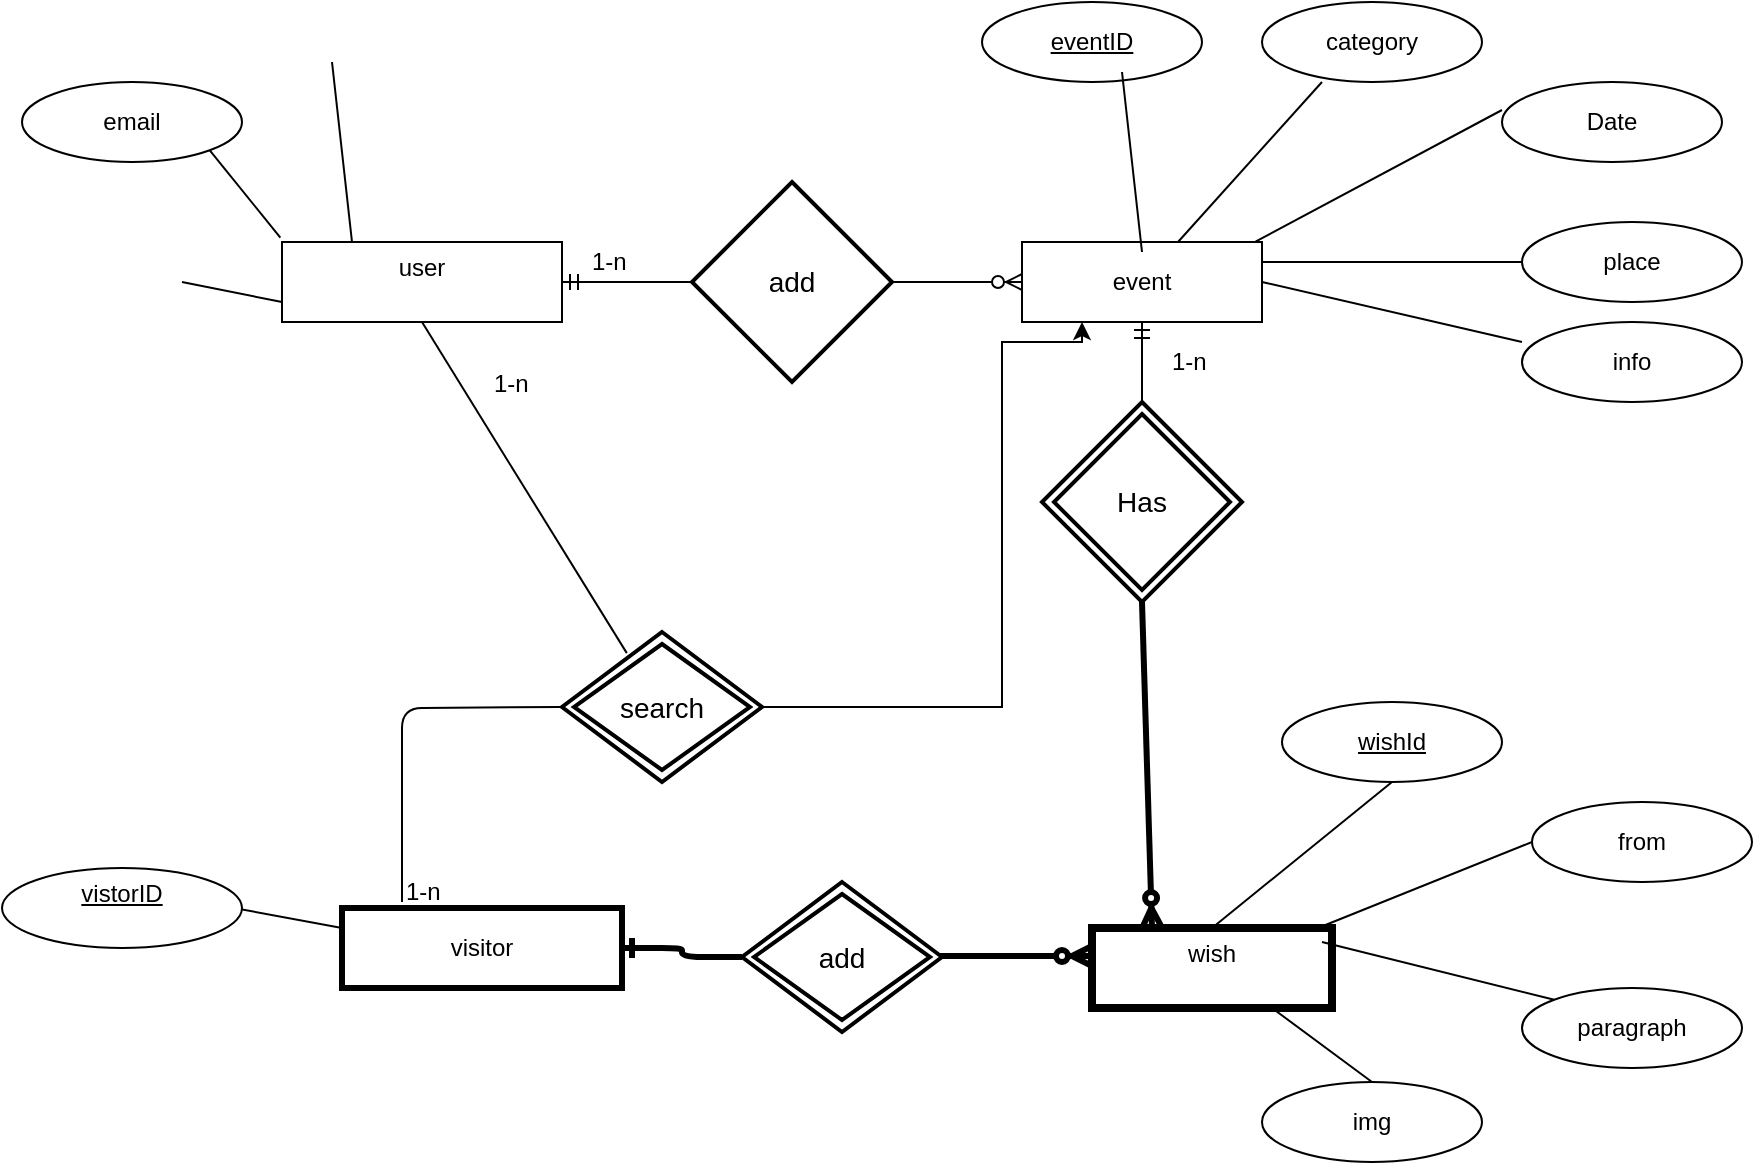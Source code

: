 <mxfile version="10.6.3" type="device"><diagram id="A3KS8QQp7MhJx4N8qaMo" name="Page-1"><mxGraphModel dx="1250" dy="533" grid="1" gridSize="10" guides="1" tooltips="1" connect="1" arrows="1" fold="1" page="1" pageScale="1" pageWidth="827" pageHeight="1169" math="0" shadow="0"><root><mxCell id="0"/><mxCell id="1" parent="0"/><mxCell id="5JK64VU5iGGxQ5Rj9Ytm-1" value="event&lt;br&gt;" style="rounded=0;whiteSpace=wrap;html=1;" parent="1" vertex="1"><mxGeometry x="550" y="240" width="120" height="40" as="geometry"/></mxCell><mxCell id="5JK64VU5iGGxQ5Rj9Ytm-2" value="" style="endArrow=none;html=1;entryX=1;entryY=1;entryDx=0;entryDy=0;exitX=0;exitY=0.25;exitDx=0;exitDy=0;" parent="1" source="5JK64VU5iGGxQ5Rj9Ytm-23" edge="1"><mxGeometry width="50" height="50" relative="1" as="geometry"><mxPoint x="254" y="579.417" as="sourcePoint"/><mxPoint x="156" y="573" as="targetPoint"/></mxGeometry></mxCell><mxCell id="5JK64VU5iGGxQ5Rj9Ytm-3" value="user&lt;br&gt;&lt;br&gt;" style="rounded=0;whiteSpace=wrap;html=1;" parent="1" vertex="1"><mxGeometry x="180" y="240" width="140" height="40" as="geometry"/></mxCell><mxCell id="5JK64VU5iGGxQ5Rj9Ytm-4" value="email" style="ellipse;whiteSpace=wrap;html=1;" parent="1" vertex="1"><mxGeometry x="50" y="160" width="110" height="40" as="geometry"/></mxCell><mxCell id="5JK64VU5iGGxQ5Rj9Ytm-5" value="" style="endArrow=none;html=1;exitX=-0.006;exitY=-0.055;exitDx=0;exitDy=0;exitPerimeter=0;entryX=1;entryY=1;entryDx=0;entryDy=0;" parent="1" source="5JK64VU5iGGxQ5Rj9Ytm-3" target="5JK64VU5iGGxQ5Rj9Ytm-4" edge="1"><mxGeometry width="50" height="50" relative="1" as="geometry"><mxPoint x="70" y="260" as="sourcePoint"/><mxPoint x="120" y="210" as="targetPoint"/></mxGeometry></mxCell><mxCell id="5JK64VU5iGGxQ5Rj9Ytm-6" style="edgeStyle=none;rounded=0;orthogonalLoop=1;jettySize=auto;html=1;entryX=0;entryY=0.5;entryDx=0;entryDy=0;" parent="1" source="5JK64VU5iGGxQ5Rj9Ytm-1" target="5JK64VU5iGGxQ5Rj9Ytm-1" edge="1"><mxGeometry relative="1" as="geometry"/></mxCell><mxCell id="5JK64VU5iGGxQ5Rj9Ytm-7" value="" style="edgeStyle=entityRelationEdgeStyle;fontSize=12;html=1;endArrow=ERzeroToMany;endFill=1;entryX=0;entryY=0.5;entryDx=0;entryDy=0;exitX=1;exitY=0.5;exitDx=0;exitDy=0;" parent="1" target="5JK64VU5iGGxQ5Rj9Ytm-1" edge="1"><mxGeometry width="100" height="100" relative="1" as="geometry"><mxPoint x="473" y="260" as="sourcePoint"/><mxPoint x="550" y="220" as="targetPoint"/></mxGeometry></mxCell><mxCell id="5JK64VU5iGGxQ5Rj9Ytm-8" value="" style="endArrow=none;html=1;exitX=0;exitY=0.75;exitDx=0;exitDy=0;entryX=1;entryY=0.5;entryDx=0;entryDy=0;" parent="1" source="5JK64VU5iGGxQ5Rj9Ytm-3" edge="1"><mxGeometry width="50" height="50" relative="1" as="geometry"><mxPoint x="189" y="248" as="sourcePoint"/><mxPoint x="130" y="260" as="targetPoint"/></mxGeometry></mxCell><mxCell id="5JK64VU5iGGxQ5Rj9Ytm-9" value="" style="endArrow=none;html=1;exitX=0.25;exitY=0;exitDx=0;exitDy=0;entryX=0.5;entryY=1;entryDx=0;entryDy=0;" parent="1" source="5JK64VU5iGGxQ5Rj9Ytm-3" edge="1"><mxGeometry width="50" height="50" relative="1" as="geometry"><mxPoint x="199" y="258" as="sourcePoint"/><mxPoint x="205" y="150" as="targetPoint"/></mxGeometry></mxCell><mxCell id="5JK64VU5iGGxQ5Rj9Ytm-10" value="category" style="ellipse;whiteSpace=wrap;html=1;" parent="1" vertex="1"><mxGeometry x="670" y="120" width="110" height="40" as="geometry"/></mxCell><mxCell id="5JK64VU5iGGxQ5Rj9Ytm-11" value="&lt;u&gt;eventID&lt;/u&gt;" style="ellipse;whiteSpace=wrap;html=1;" parent="1" vertex="1"><mxGeometry x="530" y="120" width="110" height="40" as="geometry"/></mxCell><mxCell id="5JK64VU5iGGxQ5Rj9Ytm-12" value="Date" style="ellipse;whiteSpace=wrap;html=1;" parent="1" vertex="1"><mxGeometry x="790" y="160" width="110" height="40" as="geometry"/></mxCell><mxCell id="5JK64VU5iGGxQ5Rj9Ytm-13" value="place" style="ellipse;whiteSpace=wrap;html=1;" parent="1" vertex="1"><mxGeometry x="800" y="230" width="110" height="40" as="geometry"/></mxCell><mxCell id="5JK64VU5iGGxQ5Rj9Ytm-14" value="info" style="ellipse;whiteSpace=wrap;html=1;" parent="1" vertex="1"><mxGeometry x="800" y="280" width="110" height="40" as="geometry"/></mxCell><mxCell id="5JK64VU5iGGxQ5Rj9Ytm-15" value="" style="endArrow=none;html=1;exitX=0.25;exitY=0;exitDx=0;exitDy=0;entryX=0.5;entryY=1;entryDx=0;entryDy=0;" parent="1" edge="1"><mxGeometry width="50" height="50" relative="1" as="geometry"><mxPoint x="610" y="245" as="sourcePoint"/><mxPoint x="600" y="155" as="targetPoint"/></mxGeometry></mxCell><mxCell id="5JK64VU5iGGxQ5Rj9Ytm-16" value="" style="endArrow=none;html=1;entryX=0.5;entryY=1;entryDx=0;entryDy=0;" parent="1" source="5JK64VU5iGGxQ5Rj9Ytm-1" edge="1"><mxGeometry width="50" height="50" relative="1" as="geometry"><mxPoint x="710" y="250" as="sourcePoint"/><mxPoint x="700" y="160" as="targetPoint"/></mxGeometry></mxCell><mxCell id="5JK64VU5iGGxQ5Rj9Ytm-17" value="" style="endArrow=none;html=1;exitX=0.973;exitY=-0.005;exitDx=0;exitDy=0;entryX=0.5;entryY=1;entryDx=0;entryDy=0;exitPerimeter=0;" parent="1" source="5JK64VU5iGGxQ5Rj9Ytm-1" edge="1"><mxGeometry width="50" height="50" relative="1" as="geometry"><mxPoint x="800" y="264" as="sourcePoint"/><mxPoint x="790" y="174" as="targetPoint"/></mxGeometry></mxCell><mxCell id="5JK64VU5iGGxQ5Rj9Ytm-18" value="" style="endArrow=none;html=1;exitX=1;exitY=0.5;exitDx=0;exitDy=0;entryX=0;entryY=0.25;entryDx=0;entryDy=0;entryPerimeter=0;" parent="1" source="5JK64VU5iGGxQ5Rj9Ytm-1" target="5JK64VU5iGGxQ5Rj9Ytm-14" edge="1"><mxGeometry width="50" height="50" relative="1" as="geometry"><mxPoint x="810" y="330" as="sourcePoint"/><mxPoint x="800" y="240" as="targetPoint"/></mxGeometry></mxCell><mxCell id="5JK64VU5iGGxQ5Rj9Ytm-19" value="" style="endArrow=none;html=1;exitX=1;exitY=0.25;exitDx=0;exitDy=0;entryX=0;entryY=0.5;entryDx=0;entryDy=0;" parent="1" source="5JK64VU5iGGxQ5Rj9Ytm-1" target="5JK64VU5iGGxQ5Rj9Ytm-13" edge="1"><mxGeometry width="50" height="50" relative="1" as="geometry"><mxPoint x="265" y="290" as="sourcePoint"/><mxPoint x="255" y="200" as="targetPoint"/></mxGeometry></mxCell><mxCell id="5JK64VU5iGGxQ5Rj9Ytm-20" value="" style="edgeStyle=entityRelationEdgeStyle;fontSize=12;html=1;endArrow=ERone;endFill=1;exitX=0;exitY=0.5;exitDx=0;exitDy=0;entryX=1;entryY=0.5;entryDx=0;entryDy=0;strokeWidth=3;" parent="1" source="5JK64VU5iGGxQ5Rj9Ytm-24" target="5JK64VU5iGGxQ5Rj9Ytm-23" edge="1"><mxGeometry width="100" height="100" relative="1" as="geometry"><mxPoint x="300" y="500" as="sourcePoint"/><mxPoint x="420" y="410" as="targetPoint"/></mxGeometry></mxCell><mxCell id="5JK64VU5iGGxQ5Rj9Ytm-21" value="" style="edgeStyle=entityRelationEdgeStyle;fontSize=12;html=1;endArrow=ERzeroToMany;endFill=1;entryX=0;entryY=0.5;entryDx=0;entryDy=0;exitX=1;exitY=0.5;exitDx=0;exitDy=0;strokeWidth=3;" parent="1" edge="1"><mxGeometry width="100" height="100" relative="1" as="geometry"><mxPoint x="508" y="597" as="sourcePoint"/><mxPoint x="585" y="597" as="targetPoint"/></mxGeometry></mxCell><mxCell id="5JK64VU5iGGxQ5Rj9Ytm-22" value="&lt;u&gt;vistorID&lt;br&gt;&lt;br&gt;&lt;/u&gt;" style="ellipse;whiteSpace=wrap;html=1;" parent="1" vertex="1"><mxGeometry x="40" y="553" width="120" height="40" as="geometry"/></mxCell><mxCell id="5JK64VU5iGGxQ5Rj9Ytm-23" value="visitor&lt;br&gt;" style="rounded=0;whiteSpace=wrap;html=1;strokeWidth=3;" parent="1" vertex="1"><mxGeometry x="210" y="573" width="140" height="40" as="geometry"/></mxCell><mxCell id="5JK64VU5iGGxQ5Rj9Ytm-24" value="add" style="shape=rhombus;double=1;strokeWidth=2;fontSize=17;perimeter=rhombusPerimeter;whiteSpace=wrap;html=1;align=center;fontSize=14;" parent="1" vertex="1"><mxGeometry x="410" y="560" width="100" height="75" as="geometry"/></mxCell><mxCell id="5JK64VU5iGGxQ5Rj9Ytm-25" value="wish&lt;br&gt;&lt;br&gt;" style="rounded=0;whiteSpace=wrap;html=1;strokeWidth=4;" parent="1" vertex="1"><mxGeometry x="585" y="583" width="120" height="40" as="geometry"/></mxCell><mxCell id="5JK64VU5iGGxQ5Rj9Ytm-26" value="img" style="ellipse;whiteSpace=wrap;html=1;" parent="1" vertex="1"><mxGeometry x="670" y="660" width="110" height="40" as="geometry"/></mxCell><mxCell id="5JK64VU5iGGxQ5Rj9Ytm-27" value="paragraph" style="ellipse;whiteSpace=wrap;html=1;" parent="1" vertex="1"><mxGeometry x="800" y="613" width="110" height="40" as="geometry"/></mxCell><mxCell id="5JK64VU5iGGxQ5Rj9Ytm-28" value="from" style="ellipse;whiteSpace=wrap;html=1;" parent="1" vertex="1"><mxGeometry x="805" y="520" width="110" height="40" as="geometry"/></mxCell><mxCell id="5JK64VU5iGGxQ5Rj9Ytm-29" value="" style="endArrow=none;html=1;entryX=1;entryY=1;entryDx=0;entryDy=0;exitX=0;exitY=0.5;exitDx=0;exitDy=0;" parent="1" source="5JK64VU5iGGxQ5Rj9Ytm-28" edge="1"><mxGeometry width="50" height="50" relative="1" as="geometry"><mxPoint x="752" y="593" as="sourcePoint"/><mxPoint x="698" y="583" as="targetPoint"/></mxGeometry></mxCell><mxCell id="5JK64VU5iGGxQ5Rj9Ytm-30" value="" style="endArrow=none;html=1;exitX=0;exitY=0;exitDx=0;exitDy=0;" parent="1" source="5JK64VU5iGGxQ5Rj9Ytm-27" edge="1"><mxGeometry width="50" height="50" relative="1" as="geometry"><mxPoint x="770" y="550" as="sourcePoint"/><mxPoint x="700" y="590" as="targetPoint"/></mxGeometry></mxCell><mxCell id="5JK64VU5iGGxQ5Rj9Ytm-31" value="" style="endArrow=none;html=1;exitX=0.5;exitY=0;exitDx=0;exitDy=0;entryX=0.75;entryY=1;entryDx=0;entryDy=0;" parent="1" source="5JK64VU5iGGxQ5Rj9Ytm-26" target="5JK64VU5iGGxQ5Rj9Ytm-25" edge="1"><mxGeometry width="50" height="50" relative="1" as="geometry"><mxPoint x="776" y="619" as="sourcePoint"/><mxPoint x="710" y="610" as="targetPoint"/></mxGeometry></mxCell><mxCell id="5JK64VU5iGGxQ5Rj9Ytm-32" value="Has" style="shape=rhombus;double=1;strokeWidth=2;fontSize=17;perimeter=rhombusPerimeter;whiteSpace=wrap;html=1;align=center;fontSize=14;" parent="1" vertex="1"><mxGeometry x="560" y="320" width="100" height="100" as="geometry"/></mxCell><mxCell id="5JK64VU5iGGxQ5Rj9Ytm-33" value="" style="fontSize=12;html=1;endArrow=ERzeroToMany;endFill=1;exitX=0.5;exitY=1;exitDx=0;exitDy=0;strokeWidth=3;entryX=0.25;entryY=0;entryDx=0;entryDy=0;" parent="1" source="5JK64VU5iGGxQ5Rj9Ytm-32" target="5JK64VU5iGGxQ5Rj9Ytm-25" edge="1"><mxGeometry width="100" height="100" relative="1" as="geometry"><mxPoint x="518" y="607" as="sourcePoint"/><mxPoint x="600" y="480" as="targetPoint"/></mxGeometry></mxCell><mxCell id="5JK64VU5iGGxQ5Rj9Ytm-34" value="&lt;u&gt;wishId&lt;/u&gt;" style="ellipse;whiteSpace=wrap;html=1;" parent="1" vertex="1"><mxGeometry x="680" y="470" width="110" height="40" as="geometry"/></mxCell><mxCell id="5JK64VU5iGGxQ5Rj9Ytm-35" value="" style="endArrow=none;html=1;strokeWidth=1;exitX=0.5;exitY=0;exitDx=0;exitDy=0;entryX=0.5;entryY=1;entryDx=0;entryDy=0;" parent="1" source="5JK64VU5iGGxQ5Rj9Ytm-25" target="5JK64VU5iGGxQ5Rj9Ytm-34" edge="1"><mxGeometry width="50" height="50" relative="1" as="geometry"><mxPoint x="610" y="578" as="sourcePoint"/><mxPoint x="660" y="528" as="targetPoint"/></mxGeometry></mxCell><mxCell id="5JK64VU5iGGxQ5Rj9Ytm-36" value="add" style="shape=rhombus;strokeWidth=2;fontSize=17;perimeter=rhombusPerimeter;whiteSpace=wrap;html=1;align=center;fontSize=14;" parent="1" vertex="1"><mxGeometry x="385" y="210" width="100" height="100" as="geometry"/></mxCell><mxCell id="5JK64VU5iGGxQ5Rj9Ytm-37" value="" style="fontSize=12;html=1;endArrow=ERmandOne;strokeWidth=1;strokeColor=#000000;rounded=0;exitX=0;exitY=0.5;exitDx=0;exitDy=0;entryX=1;entryY=0.5;entryDx=0;entryDy=0;" parent="1" edge="1"><mxGeometry width="100" height="100" relative="1" as="geometry"><mxPoint x="385" y="260" as="sourcePoint"/><mxPoint x="320" y="260" as="targetPoint"/></mxGeometry></mxCell><mxCell id="5JK64VU5iGGxQ5Rj9Ytm-38" value="" style="fontSize=12;html=1;endArrow=ERmandOne;strokeWidth=1;strokeColor=#000000;rounded=0;entryX=0.5;entryY=1;entryDx=0;entryDy=0;" parent="1" source="5JK64VU5iGGxQ5Rj9Ytm-32" target="5JK64VU5iGGxQ5Rj9Ytm-1" edge="1"><mxGeometry width="100" height="100" relative="1" as="geometry"><mxPoint x="395" y="270" as="sourcePoint"/><mxPoint x="330" y="270" as="targetPoint"/></mxGeometry></mxCell><mxCell id="5JK64VU5iGGxQ5Rj9Ytm-39" value="" style="edgeStyle=orthogonalEdgeStyle;rounded=0;orthogonalLoop=1;jettySize=auto;html=1;exitX=1;exitY=0.5;exitDx=0;exitDy=0;entryX=0.25;entryY=1;entryDx=0;entryDy=0;" parent="1" source="5JK64VU5iGGxQ5Rj9Ytm-40" target="5JK64VU5iGGxQ5Rj9Ytm-1" edge="1"><mxGeometry relative="1" as="geometry"><mxPoint x="420" y="430" as="sourcePoint"/><mxPoint x="560.667" y="290" as="targetPoint"/><Array as="points"><mxPoint x="540" y="473"/><mxPoint x="540" y="290"/><mxPoint x="580" y="290"/></Array></mxGeometry></mxCell><mxCell id="5JK64VU5iGGxQ5Rj9Ytm-40" value="search" style="shape=rhombus;double=1;strokeWidth=2;fontSize=17;perimeter=rhombusPerimeter;whiteSpace=wrap;html=1;align=center;fontSize=14;" parent="1" vertex="1"><mxGeometry x="320" y="435" width="100" height="75" as="geometry"/></mxCell><mxCell id="5JK64VU5iGGxQ5Rj9Ytm-41" value="" style="endArrow=none;html=1;entryX=0;entryY=0.5;entryDx=0;entryDy=0;" parent="1" target="5JK64VU5iGGxQ5Rj9Ytm-40" edge="1"><mxGeometry width="50" height="50" relative="1" as="geometry"><mxPoint x="240" y="570" as="sourcePoint"/><mxPoint x="300" y="480" as="targetPoint"/><Array as="points"><mxPoint x="240" y="473"/></Array></mxGeometry></mxCell><mxCell id="5JK64VU5iGGxQ5Rj9Ytm-42" value="" style="endArrow=none;html=1;entryX=0.5;entryY=1;entryDx=0;entryDy=0;exitX=0.324;exitY=0.141;exitDx=0;exitDy=0;exitPerimeter=0;" parent="1" source="5JK64VU5iGGxQ5Rj9Ytm-40" target="5JK64VU5iGGxQ5Rj9Ytm-3" edge="1"><mxGeometry width="50" height="50" relative="1" as="geometry"><mxPoint x="360" y="430" as="sourcePoint"/><mxPoint x="320" y="330" as="targetPoint"/></mxGeometry></mxCell><mxCell id="5JK64VU5iGGxQ5Rj9Ytm-43" value="1-n" style="text;html=1;resizable=0;points=[];autosize=1;align=left;verticalAlign=top;spacingTop=-4;" parent="1" vertex="1"><mxGeometry x="240" y="555" width="30" height="20" as="geometry"/></mxCell><mxCell id="5JK64VU5iGGxQ5Rj9Ytm-44" value="1-n" style="text;html=1;resizable=0;points=[];autosize=1;align=left;verticalAlign=top;spacingTop=-4;" parent="1" vertex="1"><mxGeometry x="332.5" y="240" width="30" height="20" as="geometry"/></mxCell><mxCell id="5JK64VU5iGGxQ5Rj9Ytm-45" value="1-n" style="text;html=1;resizable=0;points=[];autosize=1;align=left;verticalAlign=top;spacingTop=-4;" parent="1" vertex="1"><mxGeometry x="284" y="301" width="30" height="20" as="geometry"/></mxCell><mxCell id="5JK64VU5iGGxQ5Rj9Ytm-46" value="1-n" style="text;html=1;resizable=0;points=[];autosize=1;align=left;verticalAlign=top;spacingTop=-4;" parent="1" vertex="1"><mxGeometry x="622.5" y="290" width="30" height="20" as="geometry"/></mxCell></root></mxGraphModel></diagram></mxfile>